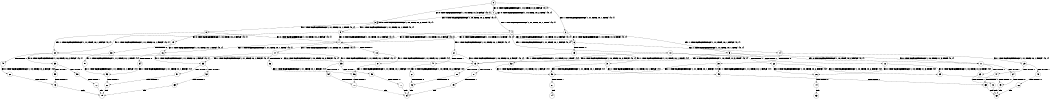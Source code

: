 digraph BCG {
size = "7, 10.5";
center = TRUE;
node [shape = circle];
0 [peripheries = 2];
0 -> 1 [label = "EX !0 !ATOMIC_EXCH_BRANCH (1, +0, TRUE, +1, 3, FALSE) !{0, 1}"];
0 -> 2 [label = "EX !1 !ATOMIC_EXCH_BRANCH (1, +1, TRUE, +0, 1, TRUE) !{0, 1}"];
0 -> 3 [label = "EX !0 !ATOMIC_EXCH_BRANCH (1, +0, TRUE, +1, 3, FALSE) !{0, 1}"];
1 -> 1 [label = "EX !0 !ATOMIC_EXCH_BRANCH (1, +0, TRUE, +0, 2, TRUE) !{0, 1}"];
1 -> 4 [label = "EX !1 !ATOMIC_EXCH_BRANCH (1, +1, TRUE, +0, 1, TRUE) !{0, 1}"];
1 -> 3 [label = "EX !0 !ATOMIC_EXCH_BRANCH (1, +0, TRUE, +0, 2, TRUE) !{0, 1}"];
2 -> 5 [label = "EX !1 !ATOMIC_EXCH_BRANCH (1, +1, TRUE, +0, 1, FALSE) !{0, 1}"];
2 -> 6 [label = "EX !0 !ATOMIC_EXCH_BRANCH (1, +0, TRUE, +1, 3, TRUE) !{0, 1}"];
2 -> 7 [label = "EX !0 !ATOMIC_EXCH_BRANCH (1, +0, TRUE, +1, 3, TRUE) !{0, 1}"];
3 -> 8 [label = "EX !1 !ATOMIC_EXCH_BRANCH (1, +1, TRUE, +0, 1, TRUE) !{0, 1}"];
3 -> 3 [label = "EX !0 !ATOMIC_EXCH_BRANCH (1, +0, TRUE, +0, 2, TRUE) !{0, 1}"];
3 -> 9 [label = "EX !1 !ATOMIC_EXCH_BRANCH (1, +1, TRUE, +0, 1, TRUE) !{0, 1}"];
4 -> 6 [label = "EX !0 !ATOMIC_EXCH_BRANCH (1, +0, TRUE, +0, 2, FALSE) !{0, 1}"];
4 -> 10 [label = "EX !1 !ATOMIC_EXCH_BRANCH (1, +1, TRUE, +0, 1, FALSE) !{0, 1}"];
4 -> 7 [label = "EX !0 !ATOMIC_EXCH_BRANCH (1, +0, TRUE, +0, 2, FALSE) !{0, 1}"];
5 -> 11 [label = "EX !0 !ATOMIC_EXCH_BRANCH (1, +0, TRUE, +1, 3, TRUE) !{0, 1}"];
5 -> 12 [label = "TERMINATE !1"];
5 -> 13 [label = "EX !0 !ATOMIC_EXCH_BRANCH (1, +0, TRUE, +1, 3, TRUE) !{0, 1}"];
6 -> 14 [label = "EX !1 !ATOMIC_EXCH_BRANCH (1, +1, TRUE, +0, 1, TRUE) !{0, 1}"];
6 -> 15 [label = "TERMINATE !0"];
7 -> 16 [label = "EX !1 !ATOMIC_EXCH_BRANCH (1, +1, TRUE, +0, 1, TRUE) !{0, 1}"];
7 -> 17 [label = "EX !1 !ATOMIC_EXCH_BRANCH (1, +1, TRUE, +0, 1, TRUE) !{0, 1}"];
7 -> 18 [label = "TERMINATE !0"];
8 -> 19 [label = "EX !0 !ATOMIC_EXCH_BRANCH (1, +0, TRUE, +0, 2, FALSE) !{0, 1}"];
8 -> 20 [label = "EX !1 !ATOMIC_EXCH_BRANCH (1, +1, TRUE, +0, 1, FALSE) !{0, 1}"];
8 -> 7 [label = "EX !0 !ATOMIC_EXCH_BRANCH (1, +0, TRUE, +0, 2, FALSE) !{0, 1}"];
9 -> 20 [label = "EX !1 !ATOMIC_EXCH_BRANCH (1, +1, TRUE, +0, 1, FALSE) !{0, 1}"];
9 -> 7 [label = "EX !0 !ATOMIC_EXCH_BRANCH (1, +0, TRUE, +0, 2, FALSE) !{0, 1}"];
9 -> 21 [label = "EX !1 !ATOMIC_EXCH_BRANCH (1, +1, TRUE, +0, 1, FALSE) !{0, 1}"];
10 -> 11 [label = "EX !0 !ATOMIC_EXCH_BRANCH (1, +0, TRUE, +0, 2, FALSE) !{0, 1}"];
10 -> 22 [label = "TERMINATE !1"];
10 -> 13 [label = "EX !0 !ATOMIC_EXCH_BRANCH (1, +0, TRUE, +0, 2, FALSE) !{0, 1}"];
11 -> 23 [label = "TERMINATE !0"];
11 -> 24 [label = "TERMINATE !1"];
12 -> 25 [label = "EX !0 !ATOMIC_EXCH_BRANCH (1, +0, TRUE, +1, 3, TRUE) !{0}"];
12 -> 26 [label = "EX !0 !ATOMIC_EXCH_BRANCH (1, +0, TRUE, +1, 3, TRUE) !{0}"];
13 -> 27 [label = "TERMINATE !0"];
13 -> 28 [label = "TERMINATE !1"];
14 -> 29 [label = "EX !1 !ATOMIC_EXCH_BRANCH (1, +1, TRUE, +0, 1, FALSE) !{0, 1}"];
14 -> 30 [label = "TERMINATE !0"];
15 -> 31 [label = "EX !1 !ATOMIC_EXCH_BRANCH (1, +1, TRUE, +0, 1, TRUE) !{1}"];
15 -> 32 [label = "EX !1 !ATOMIC_EXCH_BRANCH (1, +1, TRUE, +0, 1, TRUE) !{1}"];
16 -> 33 [label = "EX !1 !ATOMIC_EXCH_BRANCH (1, +1, TRUE, +0, 1, FALSE) !{0, 1}"];
16 -> 34 [label = "TERMINATE !0"];
17 -> 33 [label = "EX !1 !ATOMIC_EXCH_BRANCH (1, +1, TRUE, +0, 1, FALSE) !{0, 1}"];
17 -> 35 [label = "EX !1 !ATOMIC_EXCH_BRANCH (1, +1, TRUE, +0, 1, FALSE) !{0, 1}"];
17 -> 36 [label = "TERMINATE !0"];
18 -> 37 [label = "EX !1 !ATOMIC_EXCH_BRANCH (1, +1, TRUE, +0, 1, TRUE) !{1}"];
19 -> 16 [label = "EX !1 !ATOMIC_EXCH_BRANCH (1, +1, TRUE, +0, 1, TRUE) !{0, 1}"];
19 -> 38 [label = "TERMINATE !0"];
20 -> 39 [label = "EX !0 !ATOMIC_EXCH_BRANCH (1, +0, TRUE, +0, 2, FALSE) !{0, 1}"];
20 -> 40 [label = "TERMINATE !1"];
20 -> 13 [label = "EX !0 !ATOMIC_EXCH_BRANCH (1, +0, TRUE, +0, 2, FALSE) !{0, 1}"];
21 -> 13 [label = "EX !0 !ATOMIC_EXCH_BRANCH (1, +0, TRUE, +0, 2, FALSE) !{0, 1}"];
21 -> 41 [label = "TERMINATE !1"];
22 -> 25 [label = "EX !0 !ATOMIC_EXCH_BRANCH (1, +0, TRUE, +0, 2, FALSE) !{0}"];
22 -> 26 [label = "EX !0 !ATOMIC_EXCH_BRANCH (1, +0, TRUE, +0, 2, FALSE) !{0}"];
23 -> 42 [label = "TERMINATE !1"];
24 -> 43 [label = "TERMINATE !0"];
25 -> 43 [label = "TERMINATE !0"];
26 -> 44 [label = "TERMINATE !0"];
27 -> 45 [label = "TERMINATE !1"];
28 -> 46 [label = "TERMINATE !0"];
29 -> 47 [label = "TERMINATE !0"];
29 -> 48 [label = "TERMINATE !1"];
30 -> 49 [label = "EX !1 !ATOMIC_EXCH_BRANCH (1, +1, TRUE, +0, 1, FALSE) !{1}"];
30 -> 50 [label = "EX !1 !ATOMIC_EXCH_BRANCH (1, +1, TRUE, +0, 1, FALSE) !{1}"];
31 -> 49 [label = "EX !1 !ATOMIC_EXCH_BRANCH (1, +1, TRUE, +0, 1, FALSE) !{1}"];
31 -> 50 [label = "EX !1 !ATOMIC_EXCH_BRANCH (1, +1, TRUE, +0, 1, FALSE) !{1}"];
32 -> 50 [label = "EX !1 !ATOMIC_EXCH_BRANCH (1, +1, TRUE, +0, 1, FALSE) !{1}"];
33 -> 51 [label = "TERMINATE !0"];
33 -> 52 [label = "TERMINATE !1"];
34 -> 53 [label = "EX !1 !ATOMIC_EXCH_BRANCH (1, +1, TRUE, +0, 1, FALSE) !{1}"];
35 -> 54 [label = "TERMINATE !0"];
35 -> 55 [label = "TERMINATE !1"];
36 -> 56 [label = "EX !1 !ATOMIC_EXCH_BRANCH (1, +1, TRUE, +0, 1, FALSE) !{1}"];
37 -> 56 [label = "EX !1 !ATOMIC_EXCH_BRANCH (1, +1, TRUE, +0, 1, FALSE) !{1}"];
38 -> 57 [label = "EX !1 !ATOMIC_EXCH_BRANCH (1, +1, TRUE, +0, 1, TRUE) !{1}"];
39 -> 58 [label = "TERMINATE !0"];
39 -> 59 [label = "TERMINATE !1"];
40 -> 60 [label = "EX !0 !ATOMIC_EXCH_BRANCH (1, +0, TRUE, +0, 2, FALSE) !{0}"];
41 -> 61 [label = "EX !0 !ATOMIC_EXCH_BRANCH (1, +0, TRUE, +0, 2, FALSE) !{0}"];
42 -> 62 [label = "exit"];
43 -> 62 [label = "exit"];
44 -> 63 [label = "exit"];
45 -> 64 [label = "exit"];
46 -> 64 [label = "exit"];
47 -> 65 [label = "TERMINATE !1"];
48 -> 66 [label = "TERMINATE !0"];
49 -> 65 [label = "TERMINATE !1"];
50 -> 67 [label = "TERMINATE !1"];
51 -> 68 [label = "TERMINATE !1"];
52 -> 69 [label = "TERMINATE !0"];
53 -> 68 [label = "TERMINATE !1"];
54 -> 70 [label = "TERMINATE !1"];
55 -> 71 [label = "TERMINATE !0"];
56 -> 70 [label = "TERMINATE !1"];
57 -> 53 [label = "EX !1 !ATOMIC_EXCH_BRANCH (1, +1, TRUE, +0, 1, FALSE) !{1}"];
58 -> 72 [label = "TERMINATE !1"];
59 -> 73 [label = "TERMINATE !0"];
60 -> 73 [label = "TERMINATE !0"];
61 -> 46 [label = "TERMINATE !0"];
65 -> 62 [label = "exit"];
66 -> 62 [label = "exit"];
67 -> 74 [label = "exit"];
68 -> 75 [label = "exit"];
69 -> 75 [label = "exit"];
70 -> 64 [label = "exit"];
71 -> 64 [label = "exit"];
72 -> 75 [label = "exit"];
73 -> 75 [label = "exit"];
}
